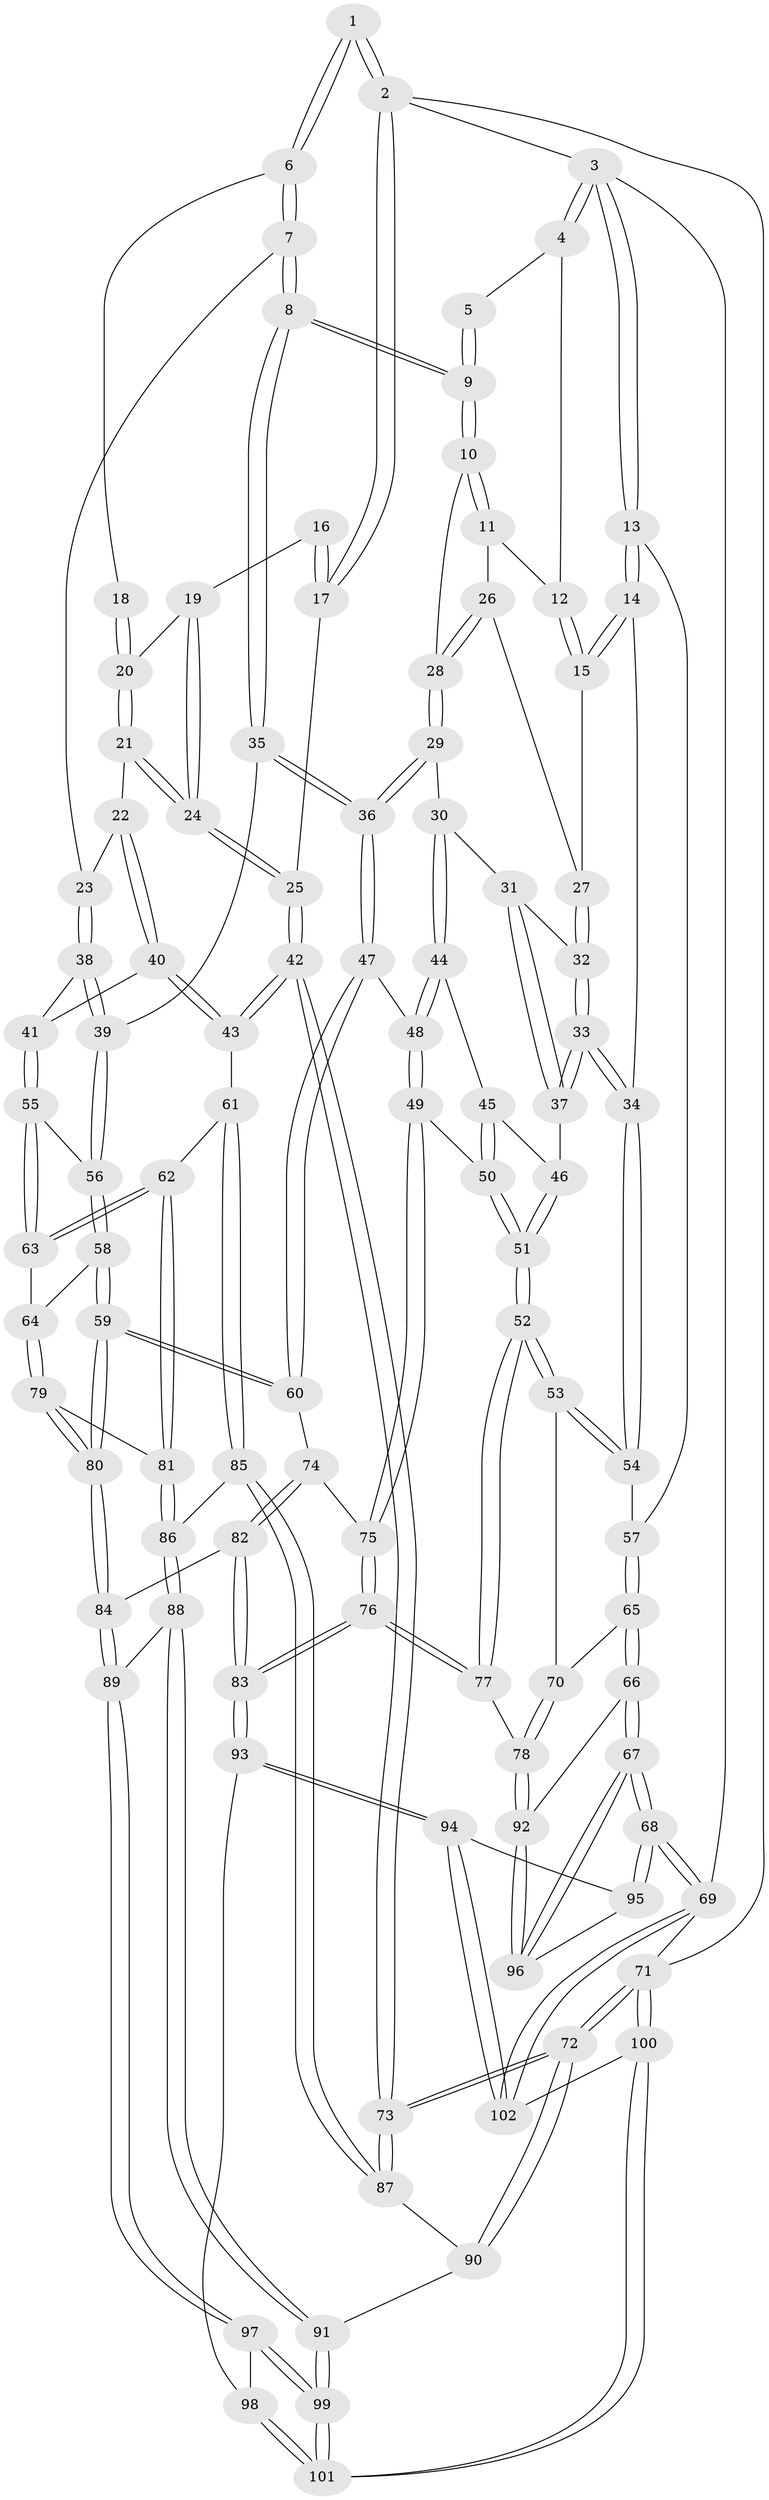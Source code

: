 // Generated by graph-tools (version 1.1) at 2025/01/03/09/25 05:01:27]
// undirected, 102 vertices, 252 edges
graph export_dot {
graph [start="1"]
  node [color=gray90,style=filled];
  1 [pos="+0.692879154403995+0"];
  2 [pos="+1+0"];
  3 [pos="+0+0"];
  4 [pos="+0.39995433988520684+0"];
  5 [pos="+0.6222420177212695+0"];
  6 [pos="+0.8478491860703122+0.09700869989440893"];
  7 [pos="+0.7585359731429797+0.2138684676288993"];
  8 [pos="+0.721705002310807+0.21893637035538105"];
  9 [pos="+0.6649627195621248+0.17398094187088883"];
  10 [pos="+0.6508116906236268+0.1756833235177559"];
  11 [pos="+0.44384988114352747+0.09521704460162997"];
  12 [pos="+0.3987857256706189+0"];
  13 [pos="+0+0"];
  14 [pos="+0.19049577177259067+0.2352884993729507"];
  15 [pos="+0.2505951898071683+0.19058387749938432"];
  16 [pos="+0.921227296053196+0.07730083525902233"];
  17 [pos="+1+0"];
  18 [pos="+0.8801297621326303+0.09360070007184287"];
  19 [pos="+0.9776538162478041+0.16712008977339524"];
  20 [pos="+0.9389933514653099+0.19501739924116832"];
  21 [pos="+0.9329893344852053+0.21799872223097488"];
  22 [pos="+0.8972752797041965+0.27457406597689105"];
  23 [pos="+0.8263166687058451+0.25655904507966176"];
  24 [pos="+1+0.19504045862421743"];
  25 [pos="+1+0.1961535708945948"];
  26 [pos="+0.4340704905172499+0.19029752386628443"];
  27 [pos="+0.42607269893130545+0.19839789586014497"];
  28 [pos="+0.5262980341576415+0.2430308160753549"];
  29 [pos="+0.51872551575697+0.32919556099494857"];
  30 [pos="+0.4373428809179538+0.3264074507259479"];
  31 [pos="+0.4271347385534012+0.3091623724531115"];
  32 [pos="+0.40426566459386437+0.2602882716269519"];
  33 [pos="+0.20717845193710846+0.3217527317126179"];
  34 [pos="+0.20049638458173502+0.3191202819887917"];
  35 [pos="+0.6727277245427652+0.35760179082001203"];
  36 [pos="+0.5767984252357251+0.3980964518066903"];
  37 [pos="+0.24724967761132524+0.3519534061616438"];
  38 [pos="+0.8242431939775627+0.40618880114284117"];
  39 [pos="+0.7121745760681448+0.40119967729906325"];
  40 [pos="+1+0.3750414021673688"];
  41 [pos="+0.846113204609142+0.42281743958496026"];
  42 [pos="+1+0.4487094316048235"];
  43 [pos="+1+0.4487713503121406"];
  44 [pos="+0.3982438232029582+0.3878039231668711"];
  45 [pos="+0.3550513588261973+0.3894568581263711"];
  46 [pos="+0.2764117201733253+0.3757819043852959"];
  47 [pos="+0.5506067442141437+0.45296736753825395"];
  48 [pos="+0.4558930816365584+0.4559899814650296"];
  49 [pos="+0.38460182484501854+0.5336941009771896"];
  50 [pos="+0.38360375722864215+0.5338505880378852"];
  51 [pos="+0.3231372761683732+0.5540963537475722"];
  52 [pos="+0.2695431366718583+0.6195198246841654"];
  53 [pos="+0.13793196487371767+0.40812540475732684"];
  54 [pos="+0.15586573414022503+0.3628697983052887"];
  55 [pos="+0.8364847262200603+0.4773170643323408"];
  56 [pos="+0.7223908512900334+0.4530799971063024"];
  57 [pos="+0+0.25912856270241924"];
  58 [pos="+0.7207331394680478+0.4922686183129342"];
  59 [pos="+0.609627427399035+0.5724107843558529"];
  60 [pos="+0.5765186350531584+0.546457458121061"];
  61 [pos="+0.9824043739385804+0.5492472514260408"];
  62 [pos="+0.8711453637672465+0.5602019884518615"];
  63 [pos="+0.8440262991586926+0.5481611494609854"];
  64 [pos="+0.7964619489036608+0.5592476216607891"];
  65 [pos="+0+0.5462787873398691"];
  66 [pos="+0+0.6550798391809846"];
  67 [pos="+0+0.7442825030849168"];
  68 [pos="+0+1"];
  69 [pos="+0+1"];
  70 [pos="+0.03472979338972847+0.5104464361292868"];
  71 [pos="+1+1"];
  72 [pos="+1+1"];
  73 [pos="+1+0.8006161244987685"];
  74 [pos="+0.5261729761023347+0.5729291233201727"];
  75 [pos="+0.4484113597267195+0.5798830445151765"];
  76 [pos="+0.4171546377632528+0.7624479967161162"];
  77 [pos="+0.2497725981928098+0.686698310496982"];
  78 [pos="+0.20609794728652878+0.7064844016834452"];
  79 [pos="+0.7206938056061566+0.6516866294474932"];
  80 [pos="+0.6594283964695832+0.6748296788872106"];
  81 [pos="+0.8565700862914589+0.7029639739368846"];
  82 [pos="+0.45552786456618233+0.7591826625009804"];
  83 [pos="+0.42303091673961774+0.7670412017344587"];
  84 [pos="+0.6339187730964214+0.7540279687881247"];
  85 [pos="+0.9264820981892553+0.7102403349035017"];
  86 [pos="+0.8575118546956145+0.7044027387982119"];
  87 [pos="+0.9451896391219848+0.725626555318904"];
  88 [pos="+0.8215372531374784+0.798597258041294"];
  89 [pos="+0.6645354770232015+0.807851974621245"];
  90 [pos="+0.9004734013274404+0.8677881144379845"];
  91 [pos="+0.8851143822635129+0.8646091690522885"];
  92 [pos="+0.19445382806394046+0.7199365502256937"];
  93 [pos="+0.41517947219804124+0.8859296090117745"];
  94 [pos="+0.2943236357013716+1"];
  95 [pos="+0.1582516638242299+0.8355605313454155"];
  96 [pos="+0.1600813237349291+0.8140276519329652"];
  97 [pos="+0.6638524289013483+0.840427096768798"];
  98 [pos="+0.47481862719569384+0.9122647163136774"];
  99 [pos="+0.688266789755681+1"];
  100 [pos="+0.690171028470568+1"];
  101 [pos="+0.68028058649717+1"];
  102 [pos="+0.28453080925300717+1"];
  1 -- 2;
  1 -- 2;
  1 -- 6;
  1 -- 6;
  2 -- 3;
  2 -- 17;
  2 -- 17;
  2 -- 71;
  3 -- 4;
  3 -- 4;
  3 -- 13;
  3 -- 13;
  3 -- 69;
  4 -- 5;
  4 -- 12;
  5 -- 9;
  5 -- 9;
  6 -- 7;
  6 -- 7;
  6 -- 18;
  7 -- 8;
  7 -- 8;
  7 -- 23;
  8 -- 9;
  8 -- 9;
  8 -- 35;
  8 -- 35;
  9 -- 10;
  9 -- 10;
  10 -- 11;
  10 -- 11;
  10 -- 28;
  11 -- 12;
  11 -- 26;
  12 -- 15;
  12 -- 15;
  13 -- 14;
  13 -- 14;
  13 -- 57;
  14 -- 15;
  14 -- 15;
  14 -- 34;
  15 -- 27;
  16 -- 17;
  16 -- 17;
  16 -- 19;
  17 -- 25;
  18 -- 20;
  18 -- 20;
  19 -- 20;
  19 -- 24;
  19 -- 24;
  20 -- 21;
  20 -- 21;
  21 -- 22;
  21 -- 24;
  21 -- 24;
  22 -- 23;
  22 -- 40;
  22 -- 40;
  23 -- 38;
  23 -- 38;
  24 -- 25;
  24 -- 25;
  25 -- 42;
  25 -- 42;
  26 -- 27;
  26 -- 28;
  26 -- 28;
  27 -- 32;
  27 -- 32;
  28 -- 29;
  28 -- 29;
  29 -- 30;
  29 -- 36;
  29 -- 36;
  30 -- 31;
  30 -- 44;
  30 -- 44;
  31 -- 32;
  31 -- 37;
  31 -- 37;
  32 -- 33;
  32 -- 33;
  33 -- 34;
  33 -- 34;
  33 -- 37;
  33 -- 37;
  34 -- 54;
  34 -- 54;
  35 -- 36;
  35 -- 36;
  35 -- 39;
  36 -- 47;
  36 -- 47;
  37 -- 46;
  38 -- 39;
  38 -- 39;
  38 -- 41;
  39 -- 56;
  39 -- 56;
  40 -- 41;
  40 -- 43;
  40 -- 43;
  41 -- 55;
  41 -- 55;
  42 -- 43;
  42 -- 43;
  42 -- 73;
  42 -- 73;
  43 -- 61;
  44 -- 45;
  44 -- 48;
  44 -- 48;
  45 -- 46;
  45 -- 50;
  45 -- 50;
  46 -- 51;
  46 -- 51;
  47 -- 48;
  47 -- 60;
  47 -- 60;
  48 -- 49;
  48 -- 49;
  49 -- 50;
  49 -- 75;
  49 -- 75;
  50 -- 51;
  50 -- 51;
  51 -- 52;
  51 -- 52;
  52 -- 53;
  52 -- 53;
  52 -- 77;
  52 -- 77;
  53 -- 54;
  53 -- 54;
  53 -- 70;
  54 -- 57;
  55 -- 56;
  55 -- 63;
  55 -- 63;
  56 -- 58;
  56 -- 58;
  57 -- 65;
  57 -- 65;
  58 -- 59;
  58 -- 59;
  58 -- 64;
  59 -- 60;
  59 -- 60;
  59 -- 80;
  59 -- 80;
  60 -- 74;
  61 -- 62;
  61 -- 85;
  61 -- 85;
  62 -- 63;
  62 -- 63;
  62 -- 81;
  62 -- 81;
  63 -- 64;
  64 -- 79;
  64 -- 79;
  65 -- 66;
  65 -- 66;
  65 -- 70;
  66 -- 67;
  66 -- 67;
  66 -- 92;
  67 -- 68;
  67 -- 68;
  67 -- 96;
  67 -- 96;
  68 -- 69;
  68 -- 69;
  68 -- 95;
  68 -- 95;
  69 -- 102;
  69 -- 102;
  69 -- 71;
  70 -- 78;
  70 -- 78;
  71 -- 72;
  71 -- 72;
  71 -- 100;
  71 -- 100;
  72 -- 73;
  72 -- 73;
  72 -- 90;
  72 -- 90;
  73 -- 87;
  73 -- 87;
  74 -- 75;
  74 -- 82;
  74 -- 82;
  75 -- 76;
  75 -- 76;
  76 -- 77;
  76 -- 77;
  76 -- 83;
  76 -- 83;
  77 -- 78;
  78 -- 92;
  78 -- 92;
  79 -- 80;
  79 -- 80;
  79 -- 81;
  80 -- 84;
  80 -- 84;
  81 -- 86;
  81 -- 86;
  82 -- 83;
  82 -- 83;
  82 -- 84;
  83 -- 93;
  83 -- 93;
  84 -- 89;
  84 -- 89;
  85 -- 86;
  85 -- 87;
  85 -- 87;
  86 -- 88;
  86 -- 88;
  87 -- 90;
  88 -- 89;
  88 -- 91;
  88 -- 91;
  89 -- 97;
  89 -- 97;
  90 -- 91;
  91 -- 99;
  91 -- 99;
  92 -- 96;
  92 -- 96;
  93 -- 94;
  93 -- 94;
  93 -- 98;
  94 -- 95;
  94 -- 102;
  94 -- 102;
  95 -- 96;
  97 -- 98;
  97 -- 99;
  97 -- 99;
  98 -- 101;
  98 -- 101;
  99 -- 101;
  99 -- 101;
  100 -- 101;
  100 -- 101;
  100 -- 102;
}
